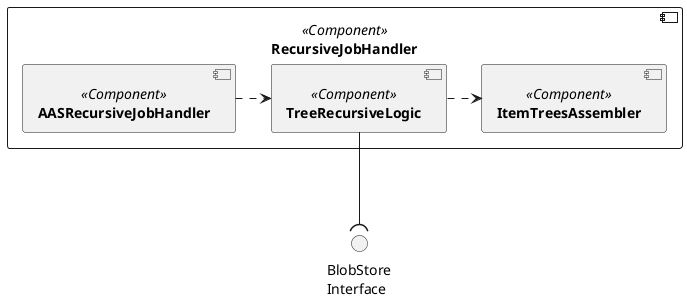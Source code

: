 @startuml
skinparam monochrome true
skinparam shadowing false

 component [**RecursiveJobHandler**] <<Component>> as RecursiveJobHandler {
    component [**AASRecursiveJobHandler**] <<Component>> as AASRecursiveJobHandler
    component [**TreeRecursiveLogic**] <<Component>> as TreeRecursiveLogic
    component [**ItemTreesAssembler**] <<Component>> as ItemTreesAssembler

 }

() "BlobStore\nInterface" as StoreInterface
AASRecursiveJobHandler .> TreeRecursiveLogic
TreeRecursiveLogic .> ItemTreesAssembler
TreeRecursiveLogic --( StoreInterface
@enduml